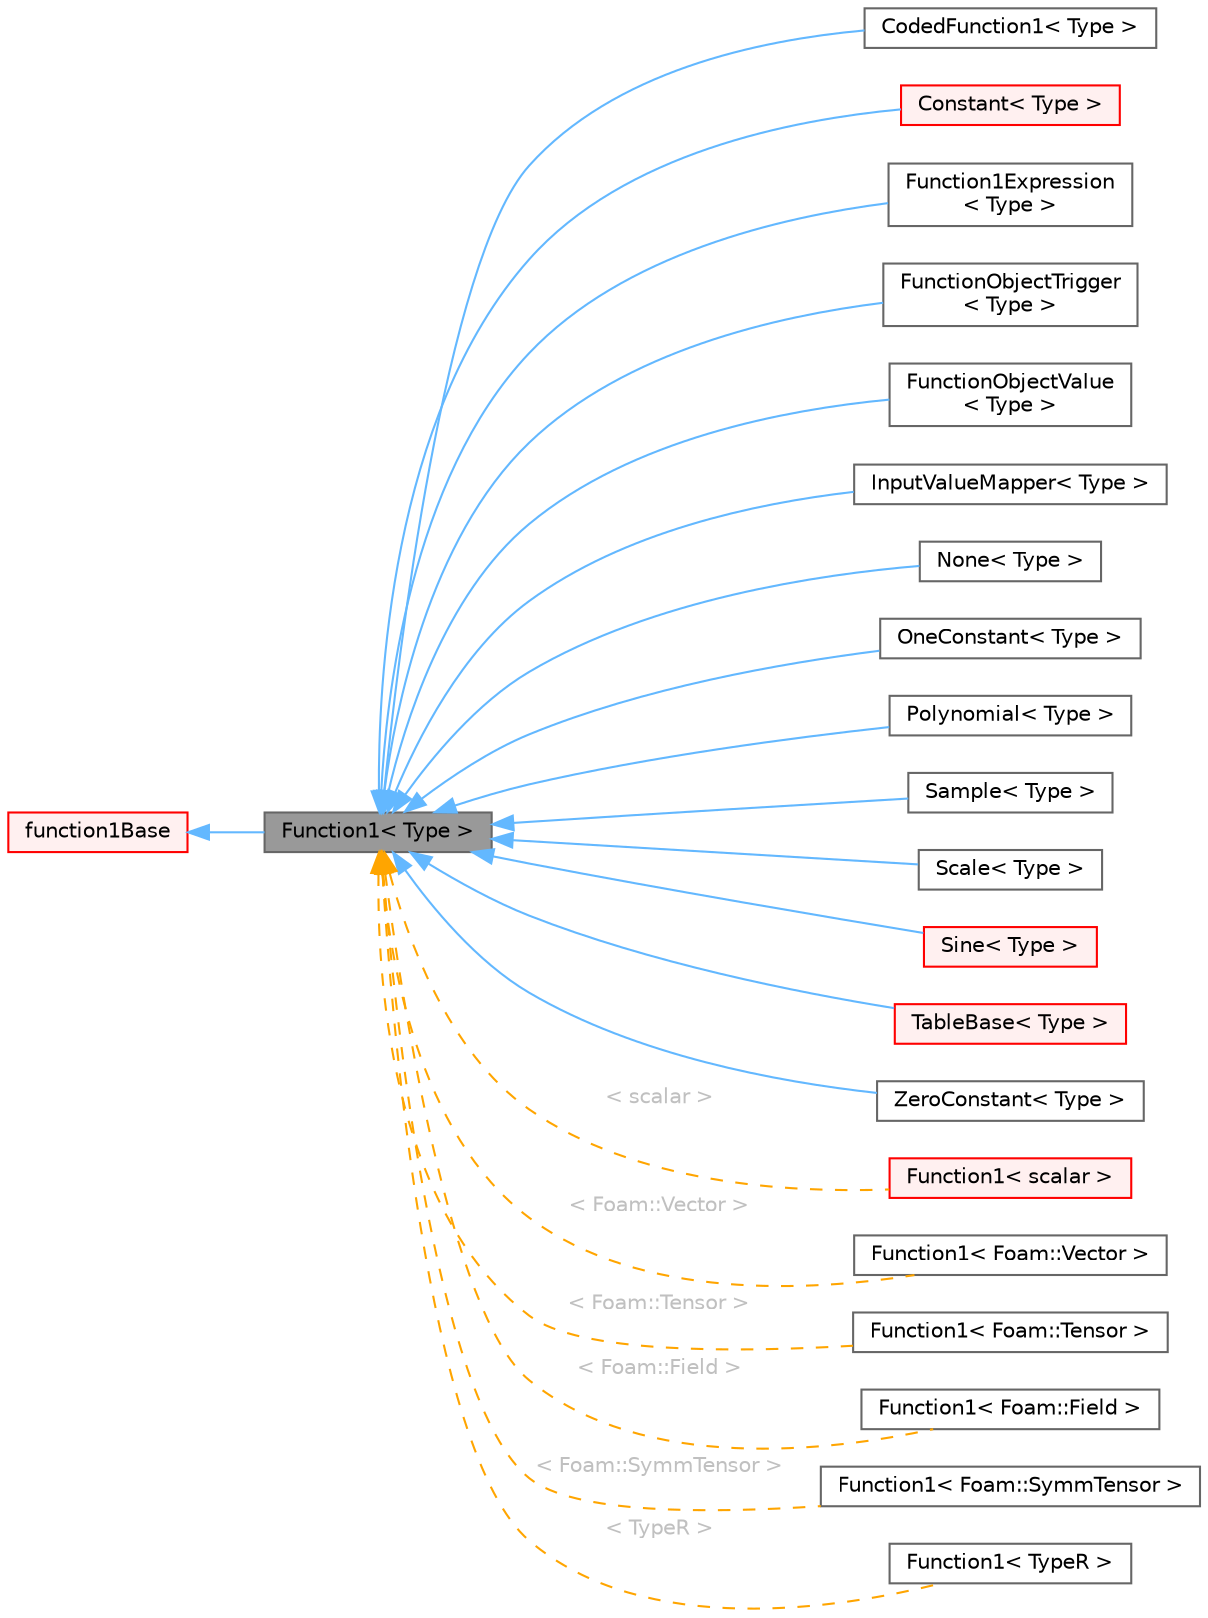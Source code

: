 digraph "Function1&lt; Type &gt;"
{
 // LATEX_PDF_SIZE
  bgcolor="transparent";
  edge [fontname=Helvetica,fontsize=10,labelfontname=Helvetica,labelfontsize=10];
  node [fontname=Helvetica,fontsize=10,shape=box,height=0.2,width=0.4];
  rankdir="LR";
  Node1 [id="Node000001",label="Function1\< Type \>",height=0.2,width=0.4,color="gray40", fillcolor="grey60", style="filled", fontcolor="black",tooltip="Top level data entry class for use in dictionaries. Provides a mechanism to specify a variable as a c..."];
  Node2 -> Node1 [id="edge1_Node000001_Node000002",dir="back",color="steelblue1",style="solid",tooltip=" "];
  Node2 [id="Node000002",label="function1Base",height=0.2,width=0.4,color="red", fillcolor="#FFF0F0", style="filled",URL="$classFoam_1_1function1Base.html",tooltip="Base class for template-invariant parts of Function1."];
  Node1 -> Node4 [id="edge2_Node000001_Node000004",dir="back",color="steelblue1",style="solid",tooltip=" "];
  Node4 [id="Node000004",label="CodedFunction1\< Type \>",height=0.2,width=0.4,color="gray40", fillcolor="white", style="filled",URL="$classFoam_1_1Function1Types_1_1CodedFunction1.html",tooltip="Function1 with the code supplied by an on-the-fly compiled C++ expression."];
  Node1 -> Node5 [id="edge3_Node000001_Node000005",dir="back",color="steelblue1",style="solid",tooltip=" "];
  Node5 [id="Node000005",label="Constant\< Type \>",height=0.2,width=0.4,color="red", fillcolor="#FFF0F0", style="filled",URL="$classFoam_1_1Function1Types_1_1Constant.html",tooltip="Templated function that returns a constant value."];
  Node1 -> Node7 [id="edge4_Node000001_Node000007",dir="back",color="steelblue1",style="solid",tooltip=" "];
  Node7 [id="Node000007",label="Function1Expression\l\< Type \>",height=0.2,width=0.4,color="gray40", fillcolor="white", style="filled",URL="$classFoam_1_1Function1Types_1_1Function1Expression.html",tooltip="Function1 with values supplied by a parsed expression."];
  Node1 -> Node8 [id="edge5_Node000001_Node000008",dir="back",color="steelblue1",style="solid",tooltip=" "];
  Node8 [id="Node000008",label="FunctionObjectTrigger\l\< Type \>",height=0.2,width=0.4,color="gray40", fillcolor="white", style="filled",URL="$classFoam_1_1Function1Types_1_1FunctionObjectTrigger.html",tooltip="Returns a 0/1 value corresponding to function object trigger levels."];
  Node1 -> Node9 [id="edge6_Node000001_Node000009",dir="back",color="steelblue1",style="solid",tooltip=" "];
  Node9 [id="Node000009",label="FunctionObjectValue\l\< Type \>",height=0.2,width=0.4,color="gray40", fillcolor="white", style="filled",URL="$classFoam_1_1Function1Types_1_1FunctionObjectValue.html",tooltip="Returns a value retrieved from a function object result."];
  Node1 -> Node10 [id="edge7_Node000001_Node000010",dir="back",color="steelblue1",style="solid",tooltip=" "];
  Node10 [id="Node000010",label="InputValueMapper\< Type \>",height=0.2,width=0.4,color="gray40", fillcolor="white", style="filled",URL="$classFoam_1_1Function1Types_1_1InputValueMapper.html",tooltip="Function1 wrapper that maps the input value prior to it being used by another Function1."];
  Node1 -> Node11 [id="edge8_Node000001_Node000011",dir="back",color="steelblue1",style="solid",tooltip=" "];
  Node11 [id="Node000011",label="None\< Type \>",height=0.2,width=0.4,color="gray40", fillcolor="white", style="filled",URL="$classFoam_1_1Function1Types_1_1None.html",tooltip="Templated placeholder function that returns an error message if called."];
  Node1 -> Node12 [id="edge9_Node000001_Node000012",dir="back",color="steelblue1",style="solid",tooltip=" "];
  Node12 [id="Node000012",label="OneConstant\< Type \>",height=0.2,width=0.4,color="gray40", fillcolor="white", style="filled",URL="$classFoam_1_1Function1Types_1_1OneConstant.html",tooltip="Templated function that returns the corresponding 1 (one)."];
  Node1 -> Node13 [id="edge10_Node000001_Node000013",dir="back",color="steelblue1",style="solid",tooltip=" "];
  Node13 [id="Node000013",label="Polynomial\< Type \>",height=0.2,width=0.4,color="gray40", fillcolor="white", style="filled",URL="$classFoam_1_1Function1Types_1_1Polynomial.html",tooltip=" "];
  Node1 -> Node14 [id="edge11_Node000001_Node000014",dir="back",color="steelblue1",style="solid",tooltip=" "];
  Node14 [id="Node000014",label="Sample\< Type \>",height=0.2,width=0.4,color="gray40", fillcolor="white", style="filled",URL="$classFoam_1_1Function1Types_1_1Sample.html",tooltip=" "];
  Node1 -> Node15 [id="edge12_Node000001_Node000015",dir="back",color="steelblue1",style="solid",tooltip=" "];
  Node15 [id="Node000015",label="Scale\< Type \>",height=0.2,width=0.4,color="gray40", fillcolor="white", style="filled",URL="$classFoam_1_1Function1Types_1_1Scale.html",tooltip="Function1 which scales a given 'value' function by a scalar 'scale' function."];
  Node1 -> Node16 [id="edge13_Node000001_Node000016",dir="back",color="steelblue1",style="solid",tooltip=" "];
  Node16 [id="Node000016",label="Sine\< Type \>",height=0.2,width=0.4,color="red", fillcolor="#FFF0F0", style="filled",URL="$classFoam_1_1Function1Types_1_1Sine.html",tooltip="A templated sine function, with support for offset etc."];
  Node1 -> Node19 [id="edge14_Node000001_Node000019",dir="back",color="steelblue1",style="solid",tooltip=" "];
  Node19 [id="Node000019",label="TableBase\< Type \>",height=0.2,width=0.4,color="red", fillcolor="#FFF0F0", style="filled",URL="$classFoam_1_1Function1Types_1_1TableBase.html",tooltip="Base class for table with bounds handling, interpolation and integration."];
  Node1 -> Node23 [id="edge15_Node000001_Node000023",dir="back",color="steelblue1",style="solid",tooltip=" "];
  Node23 [id="Node000023",label="ZeroConstant\< Type \>",height=0.2,width=0.4,color="gray40", fillcolor="white", style="filled",URL="$classFoam_1_1Function1Types_1_1ZeroConstant.html",tooltip="Templated function that returns the corresponding 0 (zero)."];
  Node1 -> Node24 [id="edge16_Node000001_Node000024",dir="back",color="orange",style="dashed",tooltip=" ",label=" \< scalar \>",fontcolor="grey" ];
  Node24 [id="Node000024",label="Function1\< scalar \>",height=0.2,width=0.4,color="red", fillcolor="#FFF0F0", style="filled",URL="$classFoam_1_1Function1.html",tooltip=" "];
  Node1 -> Node32 [id="edge17_Node000001_Node000032",dir="back",color="orange",style="dashed",tooltip=" ",label=" \< Foam::Vector \>",fontcolor="grey" ];
  Node32 [id="Node000032",label="Function1\< Foam::Vector \>",height=0.2,width=0.4,color="gray40", fillcolor="white", style="filled",URL="$classFoam_1_1Function1.html",tooltip=" "];
  Node1 -> Node33 [id="edge18_Node000001_Node000033",dir="back",color="orange",style="dashed",tooltip=" ",label=" \< Foam::Tensor \>",fontcolor="grey" ];
  Node33 [id="Node000033",label="Function1\< Foam::Tensor \>",height=0.2,width=0.4,color="gray40", fillcolor="white", style="filled",URL="$classFoam_1_1Function1.html",tooltip=" "];
  Node1 -> Node34 [id="edge19_Node000001_Node000034",dir="back",color="orange",style="dashed",tooltip=" ",label=" \< Foam::Field \>",fontcolor="grey" ];
  Node34 [id="Node000034",label="Function1\< Foam::Field \>",height=0.2,width=0.4,color="gray40", fillcolor="white", style="filled",URL="$classFoam_1_1Function1.html",tooltip=" "];
  Node1 -> Node35 [id="edge20_Node000001_Node000035",dir="back",color="orange",style="dashed",tooltip=" ",label=" \< Foam::SymmTensor \>",fontcolor="grey" ];
  Node35 [id="Node000035",label="Function1\< Foam::SymmTensor \>",height=0.2,width=0.4,color="gray40", fillcolor="white", style="filled",URL="$classFoam_1_1Function1.html",tooltip=" "];
  Node1 -> Node36 [id="edge21_Node000001_Node000036",dir="back",color="orange",style="dashed",tooltip=" ",label=" \< TypeR \>",fontcolor="grey" ];
  Node36 [id="Node000036",label="Function1\< TypeR \>",height=0.2,width=0.4,color="gray40", fillcolor="white", style="filled",URL="$classFoam_1_1Function1.html",tooltip=" "];
}
